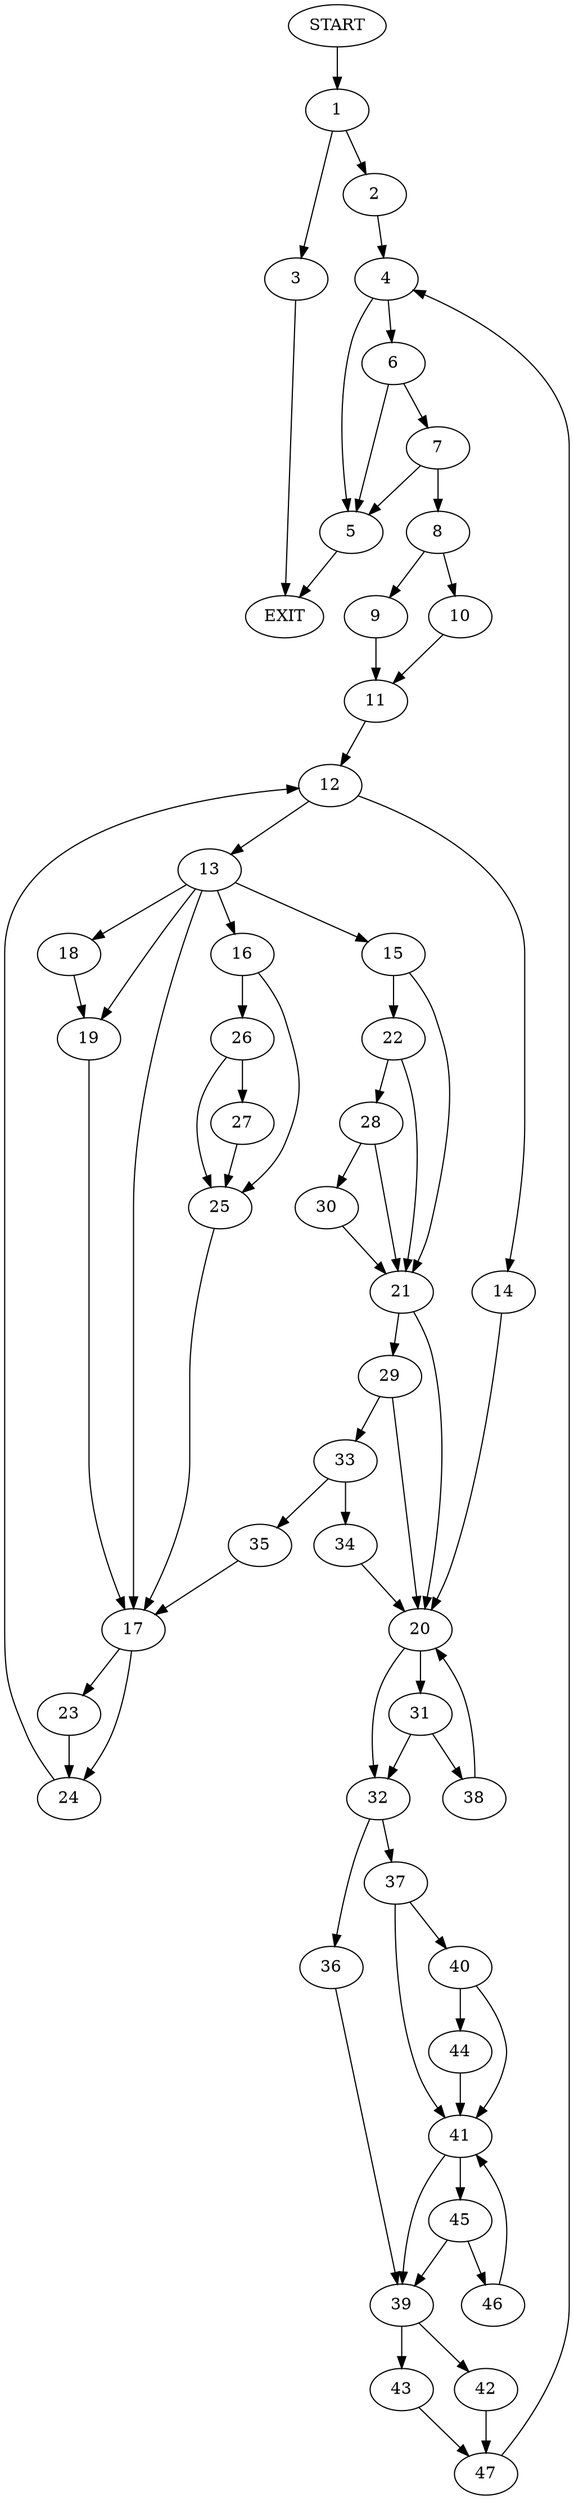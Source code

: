 digraph {
0 [label="START"]
48 [label="EXIT"]
0 -> 1
1 -> 2
1 -> 3
3 -> 48
2 -> 4
4 -> 5
4 -> 6
5 -> 48
6 -> 5
6 -> 7
7 -> 8
7 -> 5
8 -> 9
8 -> 10
9 -> 11
10 -> 11
11 -> 12
12 -> 13
12 -> 14
13 -> 15
13 -> 16
13 -> 17
13 -> 18
13 -> 19
14 -> 20
15 -> 21
15 -> 22
17 -> 23
17 -> 24
18 -> 19
19 -> 17
16 -> 25
16 -> 26
25 -> 17
26 -> 27
26 -> 25
27 -> 25
22 -> 28
22 -> 21
21 -> 29
21 -> 20
28 -> 30
28 -> 21
30 -> 21
20 -> 31
20 -> 32
29 -> 20
29 -> 33
33 -> 34
33 -> 35
35 -> 17
34 -> 20
23 -> 24
24 -> 12
32 -> 36
32 -> 37
31 -> 32
31 -> 38
38 -> 20
36 -> 39
37 -> 40
37 -> 41
39 -> 42
39 -> 43
40 -> 44
40 -> 41
41 -> 39
41 -> 45
44 -> 41
45 -> 39
45 -> 46
46 -> 41
43 -> 47
42 -> 47
47 -> 4
}
